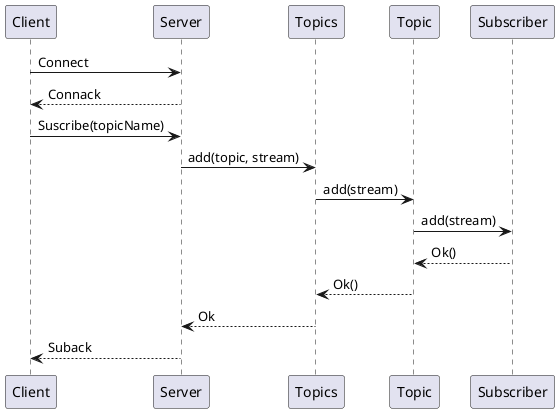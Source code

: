 @startuml

participant Client as cl order 1
participant Server as sv order 2
participant Topics as topics order 3
participant Topic as topic order 4
participant Subscriber as Sub order 5

cl -> sv: Connect
sv --> cl: Connack

cl -> sv: Suscribe(topicName)
sv -> topics: add(topic, stream)
topics -> topic: add(stream)
topic -> Sub: add(stream)
Sub --> topic: Ok()
topic --> topics: Ok()
topics --> sv: Ok
sv --> cl: Suback 


@enduml